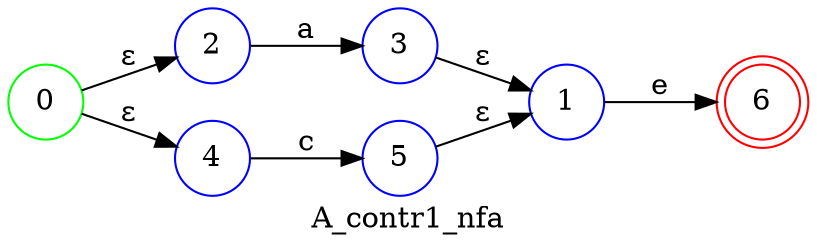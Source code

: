 digraph G {
    rankdir=LR;
    label="A_contr1_nfa";

    "0" [shape=circle, color=green];
    "1" [shape=circle, color=blue];
    "2" [shape=circle, color=blue];
    "3" [shape=circle, color=blue];
    "4" [shape=circle, color=blue];
    "5" [shape=circle, color=blue];
    "6" [shape=doublecircle, color=red];


    "0" -> "2" [label="ε"];
    "0" -> "4" [label="ε"];
    "1" -> "6" [label=" e "];
    "2" -> "3" [label=" a "];
    "3" -> "1" [label="ε"];
    "4" -> "5" [label=" c "];
    "5" -> "1" [label="ε"];

}
